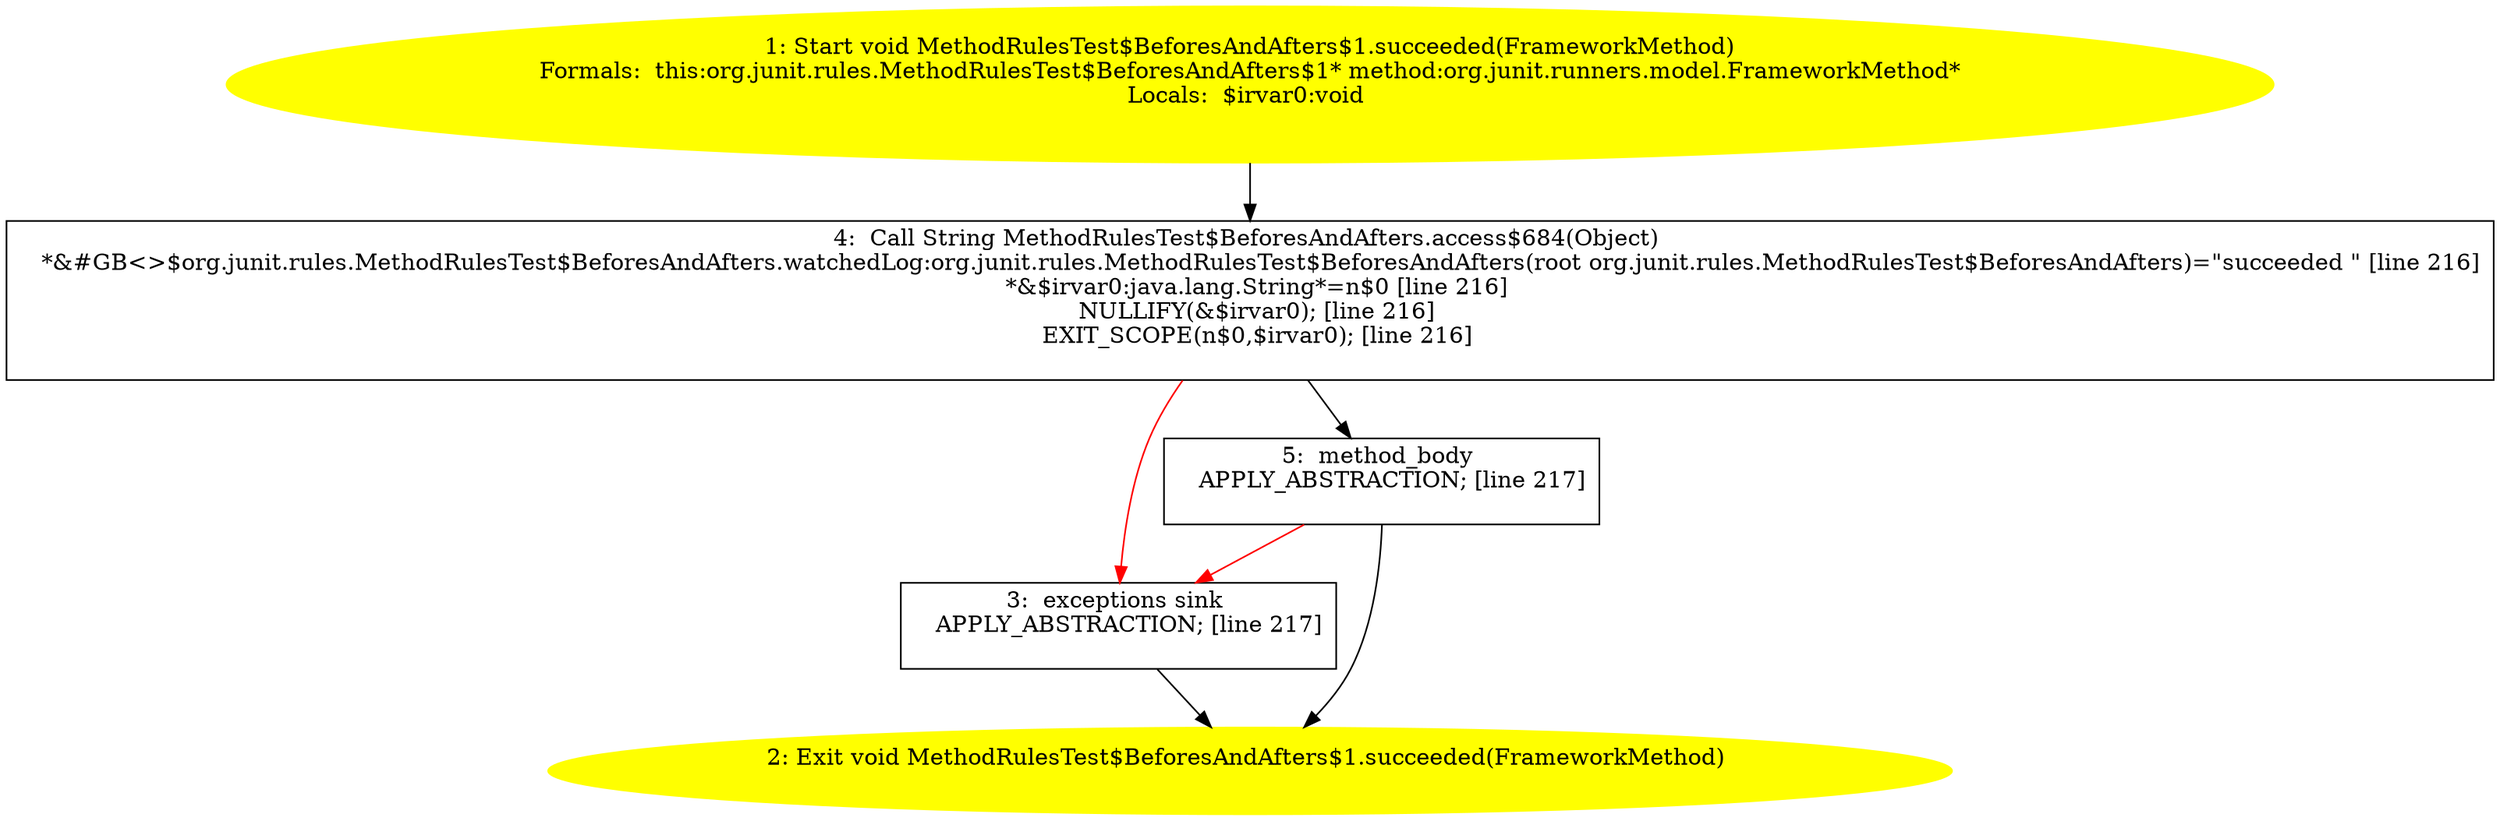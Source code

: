 /* @generated */
digraph cfg {
"org.junit.rules.MethodRulesTest$BeforesAndAfters$1.succeeded(org.junit.runners.model.FrameworkMethod.d7368ef78b6efc62153a76cdbc6072b7_1" [label="1: Start void MethodRulesTest$BeforesAndAfters$1.succeeded(FrameworkMethod)\nFormals:  this:org.junit.rules.MethodRulesTest$BeforesAndAfters$1* method:org.junit.runners.model.FrameworkMethod*\nLocals:  $irvar0:void \n  " color=yellow style=filled]
	

	 "org.junit.rules.MethodRulesTest$BeforesAndAfters$1.succeeded(org.junit.runners.model.FrameworkMethod.d7368ef78b6efc62153a76cdbc6072b7_1" -> "org.junit.rules.MethodRulesTest$BeforesAndAfters$1.succeeded(org.junit.runners.model.FrameworkMethod.d7368ef78b6efc62153a76cdbc6072b7_4" ;
"org.junit.rules.MethodRulesTest$BeforesAndAfters$1.succeeded(org.junit.runners.model.FrameworkMethod.d7368ef78b6efc62153a76cdbc6072b7_2" [label="2: Exit void MethodRulesTest$BeforesAndAfters$1.succeeded(FrameworkMethod) \n  " color=yellow style=filled]
	

"org.junit.rules.MethodRulesTest$BeforesAndAfters$1.succeeded(org.junit.runners.model.FrameworkMethod.d7368ef78b6efc62153a76cdbc6072b7_3" [label="3:  exceptions sink \n   APPLY_ABSTRACTION; [line 217]\n " shape="box"]
	

	 "org.junit.rules.MethodRulesTest$BeforesAndAfters$1.succeeded(org.junit.runners.model.FrameworkMethod.d7368ef78b6efc62153a76cdbc6072b7_3" -> "org.junit.rules.MethodRulesTest$BeforesAndAfters$1.succeeded(org.junit.runners.model.FrameworkMethod.d7368ef78b6efc62153a76cdbc6072b7_2" ;
"org.junit.rules.MethodRulesTest$BeforesAndAfters$1.succeeded(org.junit.runners.model.FrameworkMethod.d7368ef78b6efc62153a76cdbc6072b7_4" [label="4:  Call String MethodRulesTest$BeforesAndAfters.access$684(Object) \n   *&#GB<>$org.junit.rules.MethodRulesTest$BeforesAndAfters.watchedLog:org.junit.rules.MethodRulesTest$BeforesAndAfters(root org.junit.rules.MethodRulesTest$BeforesAndAfters)=\"succeeded \" [line 216]\n  *&$irvar0:java.lang.String*=n$0 [line 216]\n  NULLIFY(&$irvar0); [line 216]\n  EXIT_SCOPE(n$0,$irvar0); [line 216]\n " shape="box"]
	

	 "org.junit.rules.MethodRulesTest$BeforesAndAfters$1.succeeded(org.junit.runners.model.FrameworkMethod.d7368ef78b6efc62153a76cdbc6072b7_4" -> "org.junit.rules.MethodRulesTest$BeforesAndAfters$1.succeeded(org.junit.runners.model.FrameworkMethod.d7368ef78b6efc62153a76cdbc6072b7_5" ;
	 "org.junit.rules.MethodRulesTest$BeforesAndAfters$1.succeeded(org.junit.runners.model.FrameworkMethod.d7368ef78b6efc62153a76cdbc6072b7_4" -> "org.junit.rules.MethodRulesTest$BeforesAndAfters$1.succeeded(org.junit.runners.model.FrameworkMethod.d7368ef78b6efc62153a76cdbc6072b7_3" [color="red" ];
"org.junit.rules.MethodRulesTest$BeforesAndAfters$1.succeeded(org.junit.runners.model.FrameworkMethod.d7368ef78b6efc62153a76cdbc6072b7_5" [label="5:  method_body \n   APPLY_ABSTRACTION; [line 217]\n " shape="box"]
	

	 "org.junit.rules.MethodRulesTest$BeforesAndAfters$1.succeeded(org.junit.runners.model.FrameworkMethod.d7368ef78b6efc62153a76cdbc6072b7_5" -> "org.junit.rules.MethodRulesTest$BeforesAndAfters$1.succeeded(org.junit.runners.model.FrameworkMethod.d7368ef78b6efc62153a76cdbc6072b7_2" ;
	 "org.junit.rules.MethodRulesTest$BeforesAndAfters$1.succeeded(org.junit.runners.model.FrameworkMethod.d7368ef78b6efc62153a76cdbc6072b7_5" -> "org.junit.rules.MethodRulesTest$BeforesAndAfters$1.succeeded(org.junit.runners.model.FrameworkMethod.d7368ef78b6efc62153a76cdbc6072b7_3" [color="red" ];
}
